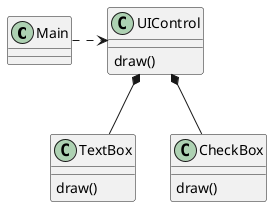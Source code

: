 @startuml

class Main {
}

class UIControl {
    draw()
}

class TextBox {
    draw()
}

class CheckBox {
    draw()
}

Main .right.> UIControl
UIControl *-- TextBox
UIControl *-- CheckBox
@enduml
